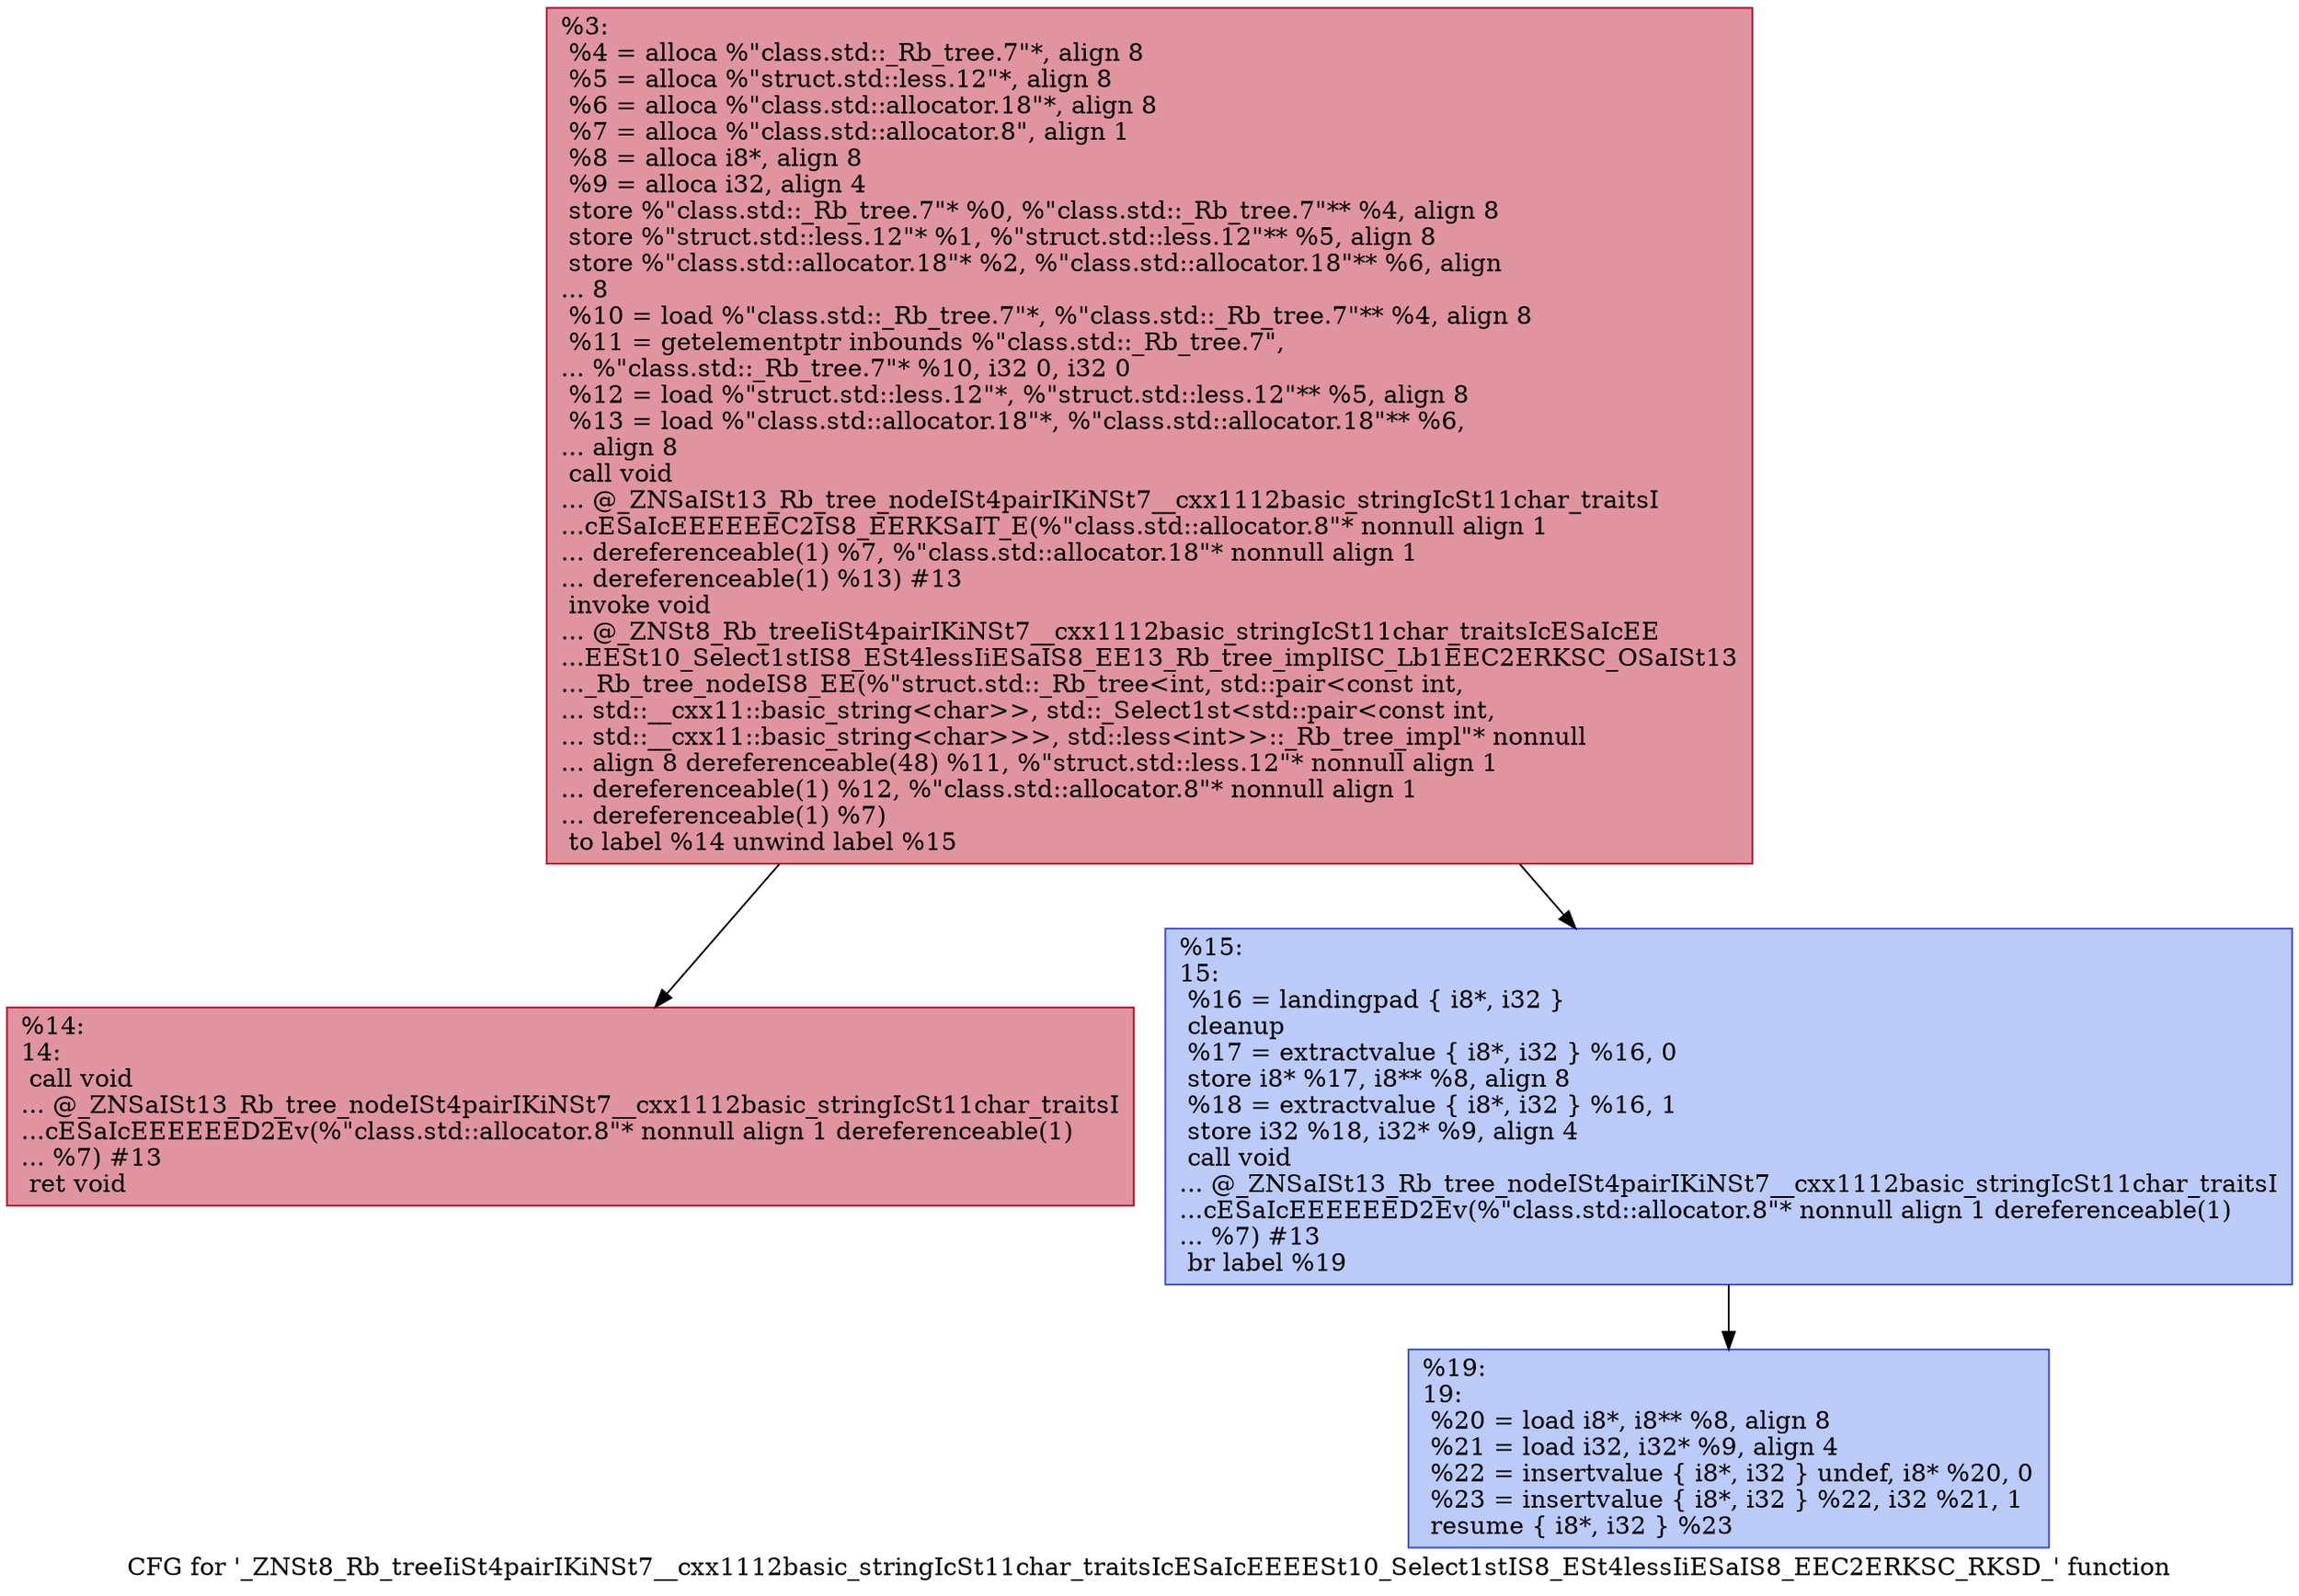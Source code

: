 digraph "CFG for '_ZNSt8_Rb_treeIiSt4pairIKiNSt7__cxx1112basic_stringIcSt11char_traitsIcESaIcEEEESt10_Select1stIS8_ESt4lessIiESaIS8_EEC2ERKSC_RKSD_' function" {
	label="CFG for '_ZNSt8_Rb_treeIiSt4pairIKiNSt7__cxx1112basic_stringIcSt11char_traitsIcESaIcEEEESt10_Select1stIS8_ESt4lessIiESaIS8_EEC2ERKSC_RKSD_' function";

	Node0x55a846810eb0 [shape=record,color="#b70d28ff", style=filled, fillcolor="#b70d2870",label="{%3:\l  %4 = alloca %\"class.std::_Rb_tree.7\"*, align 8\l  %5 = alloca %\"struct.std::less.12\"*, align 8\l  %6 = alloca %\"class.std::allocator.18\"*, align 8\l  %7 = alloca %\"class.std::allocator.8\", align 1\l  %8 = alloca i8*, align 8\l  %9 = alloca i32, align 4\l  store %\"class.std::_Rb_tree.7\"* %0, %\"class.std::_Rb_tree.7\"** %4, align 8\l  store %\"struct.std::less.12\"* %1, %\"struct.std::less.12\"** %5, align 8\l  store %\"class.std::allocator.18\"* %2, %\"class.std::allocator.18\"** %6, align\l... 8\l  %10 = load %\"class.std::_Rb_tree.7\"*, %\"class.std::_Rb_tree.7\"** %4, align 8\l  %11 = getelementptr inbounds %\"class.std::_Rb_tree.7\",\l... %\"class.std::_Rb_tree.7\"* %10, i32 0, i32 0\l  %12 = load %\"struct.std::less.12\"*, %\"struct.std::less.12\"** %5, align 8\l  %13 = load %\"class.std::allocator.18\"*, %\"class.std::allocator.18\"** %6,\l... align 8\l  call void\l... @_ZNSaISt13_Rb_tree_nodeISt4pairIKiNSt7__cxx1112basic_stringIcSt11char_traitsI\l...cESaIcEEEEEEC2IS8_EERKSaIT_E(%\"class.std::allocator.8\"* nonnull align 1\l... dereferenceable(1) %7, %\"class.std::allocator.18\"* nonnull align 1\l... dereferenceable(1) %13) #13\l  invoke void\l... @_ZNSt8_Rb_treeIiSt4pairIKiNSt7__cxx1112basic_stringIcSt11char_traitsIcESaIcEE\l...EESt10_Select1stIS8_ESt4lessIiESaIS8_EE13_Rb_tree_implISC_Lb1EEC2ERKSC_OSaISt13\l..._Rb_tree_nodeIS8_EE(%\"struct.std::_Rb_tree\<int, std::pair\<const int,\l... std::__cxx11::basic_string\<char\>\>, std::_Select1st\<std::pair\<const int,\l... std::__cxx11::basic_string\<char\>\>\>, std::less\<int\>\>::_Rb_tree_impl\"* nonnull\l... align 8 dereferenceable(48) %11, %\"struct.std::less.12\"* nonnull align 1\l... dereferenceable(1) %12, %\"class.std::allocator.8\"* nonnull align 1\l... dereferenceable(1) %7)\l          to label %14 unwind label %15\l}"];
	Node0x55a846810eb0 -> Node0x55a8468117c0;
	Node0x55a846810eb0 -> Node0x55a846811810;
	Node0x55a8468117c0 [shape=record,color="#b70d28ff", style=filled, fillcolor="#b70d2870",label="{%14:\l14:                                               \l  call void\l... @_ZNSaISt13_Rb_tree_nodeISt4pairIKiNSt7__cxx1112basic_stringIcSt11char_traitsI\l...cESaIcEEEEEED2Ev(%\"class.std::allocator.8\"* nonnull align 1 dereferenceable(1)\l... %7) #13\l  ret void\l}"];
	Node0x55a846811810 [shape=record,color="#3d50c3ff", style=filled, fillcolor="#6687ed70",label="{%15:\l15:                                               \l  %16 = landingpad \{ i8*, i32 \}\l          cleanup\l  %17 = extractvalue \{ i8*, i32 \} %16, 0\l  store i8* %17, i8** %8, align 8\l  %18 = extractvalue \{ i8*, i32 \} %16, 1\l  store i32 %18, i32* %9, align 4\l  call void\l... @_ZNSaISt13_Rb_tree_nodeISt4pairIKiNSt7__cxx1112basic_stringIcSt11char_traitsI\l...cESaIcEEEEEED2Ev(%\"class.std::allocator.8\"* nonnull align 1 dereferenceable(1)\l... %7) #13\l  br label %19\l}"];
	Node0x55a846811810 -> Node0x55a846811fd0;
	Node0x55a846811fd0 [shape=record,color="#3d50c3ff", style=filled, fillcolor="#6687ed70",label="{%19:\l19:                                               \l  %20 = load i8*, i8** %8, align 8\l  %21 = load i32, i32* %9, align 4\l  %22 = insertvalue \{ i8*, i32 \} undef, i8* %20, 0\l  %23 = insertvalue \{ i8*, i32 \} %22, i32 %21, 1\l  resume \{ i8*, i32 \} %23\l}"];
}
